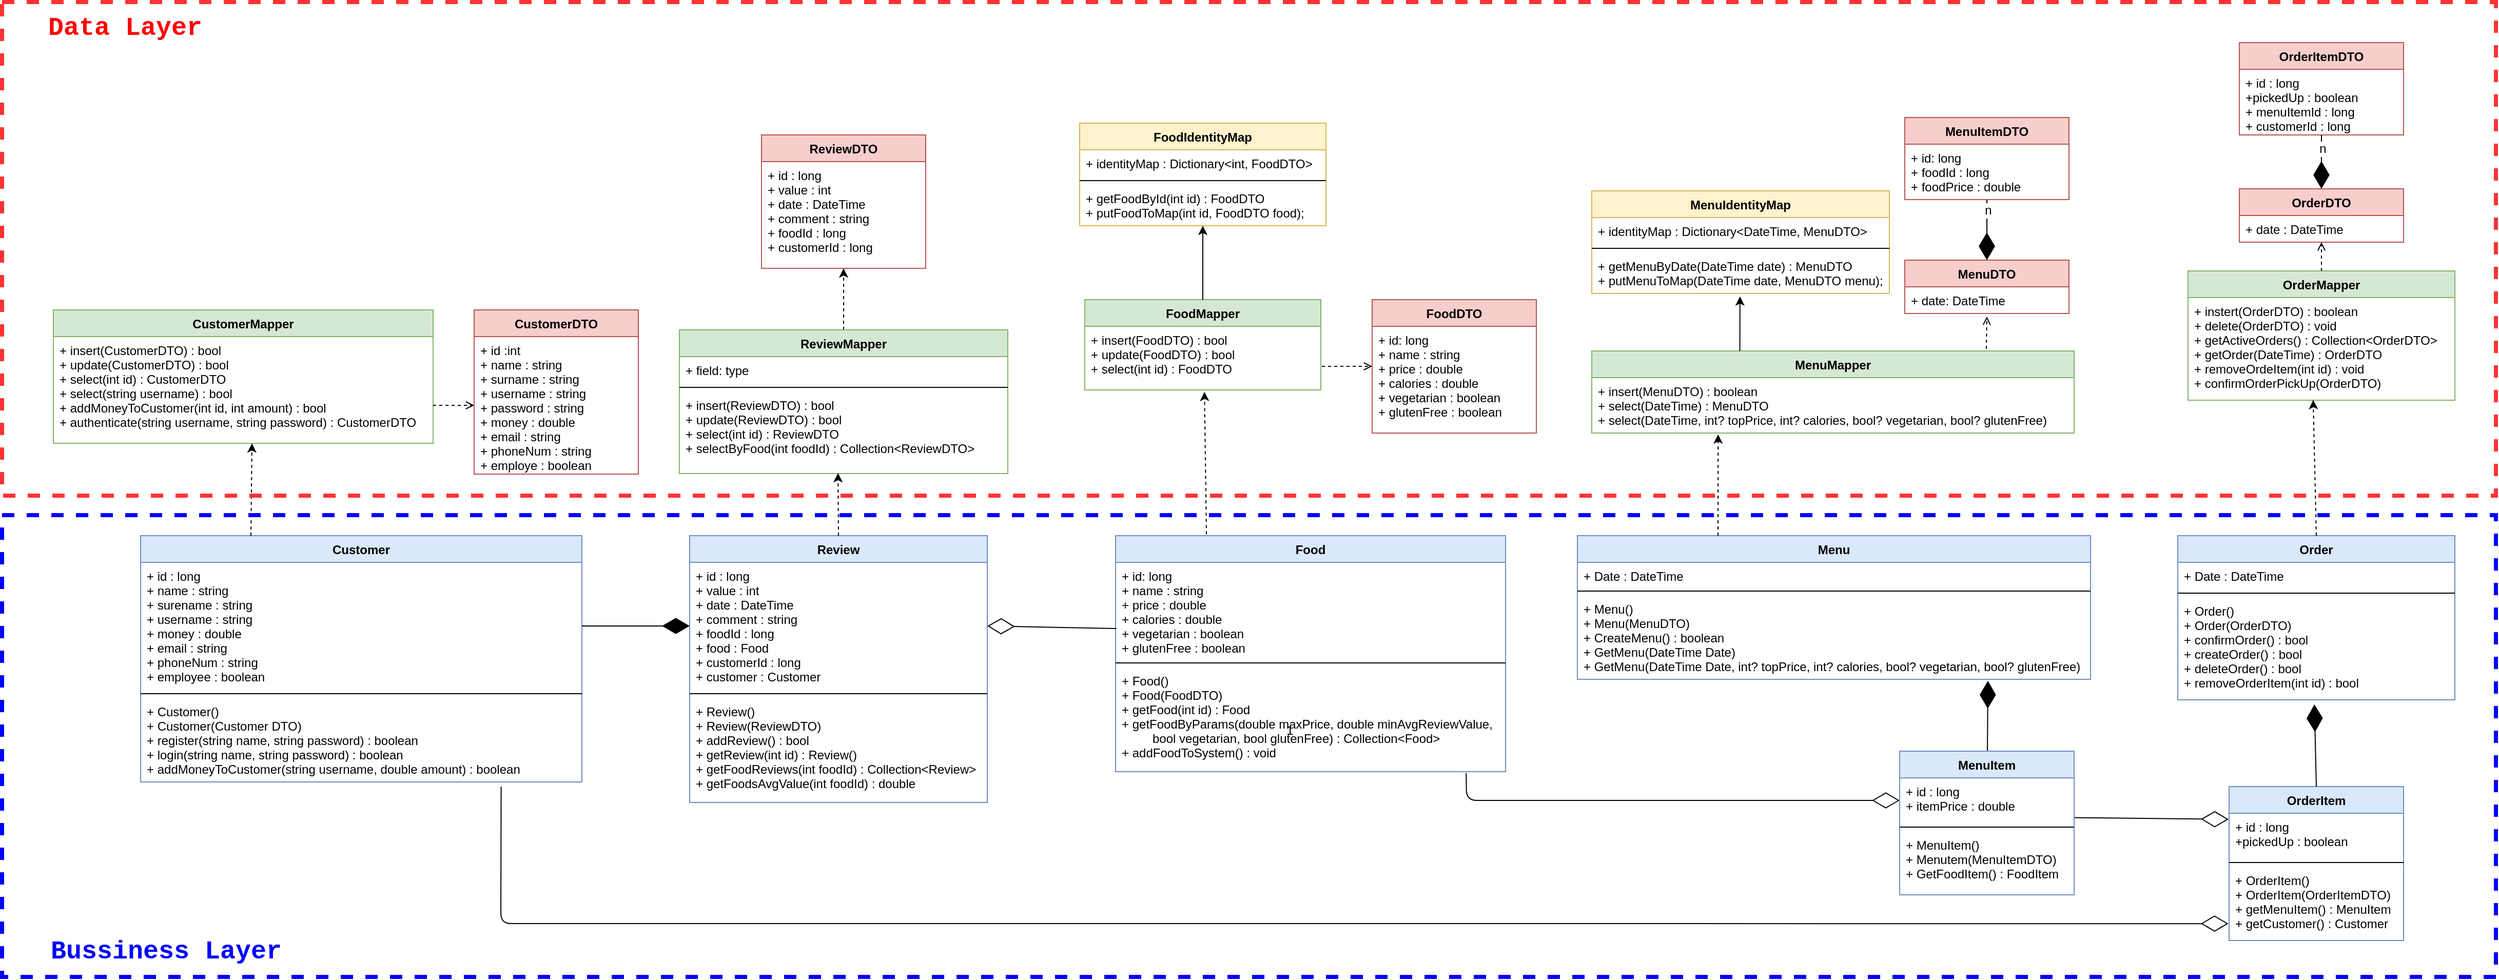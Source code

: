 <mxfile version="12.2.2" type="device" pages="1"><diagram id="FbxM0m0--no1CAmRArmm" name="Page-1"><mxGraphModel dx="3559" dy="2841" grid="1" gridSize="10" guides="1" tooltips="1" connect="1" arrows="1" fold="1" page="1" pageScale="1" pageWidth="827" pageHeight="1169" math="0" shadow="0"><root><mxCell id="0"/><mxCell id="1" parent="0"/><mxCell id="2THHpxwliwUaulB0rK-I-1" value="CustomerMapper" style="swimlane;fontStyle=1;align=center;verticalAlign=top;childLayout=stackLayout;horizontal=1;startSize=26;horizontalStack=0;resizeParent=1;resizeParentMax=0;resizeLast=0;collapsible=1;marginBottom=0;fillColor=#d5e8d4;strokeColor=#82b366;" parent="1" vertex="1"><mxGeometry x="-260" y="60" width="370" height="130" as="geometry"/></mxCell><mxCell id="2THHpxwliwUaulB0rK-I-2" value="+ insert(CustomerDTO) : bool&#10;+ update(CustomerDTO) : bool&#10;+ select(int id) : CustomerDTO&#10;+ select(string username) : bool&#10;+ addMoneyToCustomer(int id, int amount) : bool&#10;+ authenticate(string username, string password) : CustomerDTO  &#10;&#10;&#10;&#10;" style="text;strokeColor=none;fillColor=none;align=left;verticalAlign=top;spacingLeft=4;spacingRight=4;overflow=hidden;rotatable=0;points=[[0,0.5],[1,0.5]];portConstraint=eastwest;" parent="2THHpxwliwUaulB0rK-I-1" vertex="1"><mxGeometry y="26" width="370" height="104" as="geometry"/></mxCell><mxCell id="2THHpxwliwUaulB0rK-I-5" value="FoodMapper" style="swimlane;fontStyle=1;align=center;verticalAlign=top;childLayout=stackLayout;horizontal=1;startSize=26;horizontalStack=0;resizeParent=1;resizeParentMax=0;resizeLast=0;collapsible=1;marginBottom=0;fillColor=#d5e8d4;strokeColor=#82b366;" parent="1" vertex="1"><mxGeometry x="745" y="50" width="230" height="88" as="geometry"/></mxCell><mxCell id="2THHpxwliwUaulB0rK-I-8" value="+ insert(FoodDTO) : bool&#10;+ update(FoodDTO) : bool&#10;+ select(int id) : FoodDTO" style="text;strokeColor=none;fillColor=none;align=left;verticalAlign=top;spacingLeft=4;spacingRight=4;overflow=hidden;rotatable=0;points=[[0,0.5],[1,0.5]];portConstraint=eastwest;" parent="2THHpxwliwUaulB0rK-I-5" vertex="1"><mxGeometry y="26" width="230" height="62" as="geometry"/></mxCell><mxCell id="lwazHeD3wglqUNNGHCWu-10" style="edgeStyle=orthogonalEdgeStyle;rounded=0;orthogonalLoop=1;jettySize=auto;html=1;exitX=0.5;exitY=0;exitDx=0;exitDy=0;entryX=0.5;entryY=1;entryDx=0;entryDy=0;dashed=1;" edge="1" parent="1" source="2THHpxwliwUaulB0rK-I-9" target="2THHpxwliwUaulB0rK-I-21"><mxGeometry relative="1" as="geometry"/></mxCell><mxCell id="2THHpxwliwUaulB0rK-I-9" value="ReviewMapper" style="swimlane;fontStyle=1;align=center;verticalAlign=top;childLayout=stackLayout;horizontal=1;startSize=26;horizontalStack=0;resizeParent=1;resizeParentMax=0;resizeLast=0;collapsible=1;marginBottom=0;fillColor=#d5e8d4;strokeColor=#82b366;" parent="1" vertex="1"><mxGeometry x="350" y="79.5" width="320" height="140" as="geometry"/></mxCell><mxCell id="2THHpxwliwUaulB0rK-I-10" value="+ field: type" style="text;strokeColor=none;fillColor=none;align=left;verticalAlign=top;spacingLeft=4;spacingRight=4;overflow=hidden;rotatable=0;points=[[0,0.5],[1,0.5]];portConstraint=eastwest;" parent="2THHpxwliwUaulB0rK-I-9" vertex="1"><mxGeometry y="26" width="320" height="26" as="geometry"/></mxCell><mxCell id="2THHpxwliwUaulB0rK-I-11" value="" style="line;strokeWidth=1;fillColor=none;align=left;verticalAlign=middle;spacingTop=-1;spacingLeft=3;spacingRight=3;rotatable=0;labelPosition=right;points=[];portConstraint=eastwest;" parent="2THHpxwliwUaulB0rK-I-9" vertex="1"><mxGeometry y="52" width="320" height="8" as="geometry"/></mxCell><mxCell id="2THHpxwliwUaulB0rK-I-12" value="+ insert(ReviewDTO) : bool&#10;+ update(ReviewDTO) : bool&#10;+ select(int id) : ReviewDTO&#10;+ selectByFood(int foodId) : Collection&lt;ReviewDTO&gt;" style="text;strokeColor=none;fillColor=none;align=left;verticalAlign=top;spacingLeft=4;spacingRight=4;overflow=hidden;rotatable=0;points=[[0,0.5],[1,0.5]];portConstraint=eastwest;" parent="2THHpxwliwUaulB0rK-I-9" vertex="1"><mxGeometry y="60" width="320" height="80" as="geometry"/></mxCell><mxCell id="2THHpxwliwUaulB0rK-I-13" value="CustomerDTO" style="swimlane;fontStyle=1;align=center;verticalAlign=top;childLayout=stackLayout;horizontal=1;startSize=26;horizontalStack=0;resizeParent=1;resizeParentMax=0;resizeLast=0;collapsible=1;marginBottom=0;fillColor=#f8cecc;strokeColor=#b85450;" parent="1" vertex="1"><mxGeometry x="150" y="60" width="160" height="160" as="geometry"/></mxCell><mxCell id="2THHpxwliwUaulB0rK-I-14" value="+ id :int&#10;+ name : string&#10;+ surname : string&#10;+ username : string&#10;+ password : string&#10;+ money : double&#10;+ email : string&#10;+ phoneNum : string&#10;+ employe : boolean" style="text;strokeColor=none;fillColor=none;align=left;verticalAlign=top;spacingLeft=4;spacingRight=4;overflow=hidden;rotatable=0;points=[[0,0.5],[1,0.5]];portConstraint=eastwest;" parent="2THHpxwliwUaulB0rK-I-13" vertex="1"><mxGeometry y="26" width="160" height="134" as="geometry"/></mxCell><mxCell id="2THHpxwliwUaulB0rK-I-17" value="FoodDTO" style="swimlane;fontStyle=1;align=center;verticalAlign=top;childLayout=stackLayout;horizontal=1;startSize=26;horizontalStack=0;resizeParent=1;resizeParentMax=0;resizeLast=0;collapsible=1;marginBottom=0;fillColor=#f8cecc;strokeColor=#b85450;" parent="1" vertex="1"><mxGeometry x="1025" y="50" width="160" height="130" as="geometry"/></mxCell><mxCell id="2THHpxwliwUaulB0rK-I-18" value="+ id: long&#10;+ name : string&#10;+ price : double&#10;+ calories : double&#10;+ vegetarian : boolean&#10;+ glutenFree : boolean&#10;" style="text;strokeColor=none;fillColor=none;align=left;verticalAlign=top;spacingLeft=4;spacingRight=4;overflow=hidden;rotatable=0;points=[[0,0.5],[1,0.5]];portConstraint=eastwest;" parent="2THHpxwliwUaulB0rK-I-17" vertex="1"><mxGeometry y="26" width="160" height="104" as="geometry"/></mxCell><mxCell id="2THHpxwliwUaulB0rK-I-21" value="ReviewDTO" style="swimlane;fontStyle=1;align=center;verticalAlign=top;childLayout=stackLayout;horizontal=1;startSize=26;horizontalStack=0;resizeParent=1;resizeParentMax=0;resizeLast=0;collapsible=1;marginBottom=0;fillColor=#f8cecc;strokeColor=#b85450;" parent="1" vertex="1"><mxGeometry x="430" y="-110.5" width="160" height="130" as="geometry"/></mxCell><mxCell id="2THHpxwliwUaulB0rK-I-22" value="+ id : long&#10;+ value : int&#10;+ date : DateTime&#10;+ comment : string&#10;+ foodId : long&#10;+ customerId : long&#10;" style="text;strokeColor=none;fillColor=none;align=left;verticalAlign=top;spacingLeft=4;spacingRight=4;overflow=hidden;rotatable=0;points=[[0,0.5],[1,0.5]];portConstraint=eastwest;" parent="2THHpxwliwUaulB0rK-I-21" vertex="1"><mxGeometry y="26" width="160" height="104" as="geometry"/></mxCell><mxCell id="2THHpxwliwUaulB0rK-I-25" value="MenuMapper&#10;" style="swimlane;fontStyle=1;align=center;verticalAlign=top;childLayout=stackLayout;horizontal=1;startSize=26;horizontalStack=0;resizeParent=1;resizeParentMax=0;resizeLast=0;collapsible=1;marginBottom=0;fillColor=#d5e8d4;strokeColor=#82b366;" parent="1" vertex="1"><mxGeometry x="1239" y="100" width="470" height="80" as="geometry"/></mxCell><mxCell id="2THHpxwliwUaulB0rK-I-26" value="+ insert(MenuDTO) : boolean&#10;+ select(DateTime) : MenuDTO&#10;+ select(DateTime, int? topPrice, int? calories, bool? vegetarian, bool? glutenFree)&#10;&#10;" style="text;strokeColor=none;fillColor=none;align=left;verticalAlign=top;spacingLeft=4;spacingRight=4;overflow=hidden;rotatable=0;points=[[0,0.5],[1,0.5]];portConstraint=eastwest;" parent="2THHpxwliwUaulB0rK-I-25" vertex="1"><mxGeometry y="26" width="470" height="54" as="geometry"/></mxCell><mxCell id="2THHpxwliwUaulB0rK-I-29" value="OrderMapper&#10;" style="swimlane;fontStyle=1;align=center;verticalAlign=top;childLayout=stackLayout;horizontal=1;startSize=26;horizontalStack=0;resizeParent=1;resizeParentMax=0;resizeLast=0;collapsible=1;marginBottom=0;fillColor=#d5e8d4;strokeColor=#82b366;" parent="1" vertex="1"><mxGeometry x="1820" y="22" width="260" height="126" as="geometry"/></mxCell><mxCell id="2THHpxwliwUaulB0rK-I-32" value="+ instert(OrderDTO) : boolean&#10;+ delete(OrderDTO) : void&#10;+ getActiveOrders() : Collection&lt;OrderDTO&gt;&#10;+ getOrder(DateTime) : OrderDTO&#10;+ removeOrdeItem(int id) : void&#10;+ confirmOrderPickUp(OrderDTO)" style="text;strokeColor=none;fillColor=none;align=left;verticalAlign=top;spacingLeft=4;spacingRight=4;overflow=hidden;rotatable=0;points=[[0,0.5],[1,0.5]];portConstraint=eastwest;" parent="2THHpxwliwUaulB0rK-I-29" vertex="1"><mxGeometry y="26" width="260" height="100" as="geometry"/></mxCell><mxCell id="2THHpxwliwUaulB0rK-I-33" value="MenuDTO" style="swimlane;fontStyle=1;align=center;verticalAlign=top;childLayout=stackLayout;horizontal=1;startSize=26;horizontalStack=0;resizeParent=1;resizeParentMax=0;resizeLast=0;collapsible=1;marginBottom=0;fillColor=#f8cecc;strokeColor=#b85450;" parent="1" vertex="1"><mxGeometry x="1544" y="11.5" width="160" height="52" as="geometry"/></mxCell><mxCell id="2THHpxwliwUaulB0rK-I-34" value="+ date: DateTime" style="text;strokeColor=none;fillColor=none;align=left;verticalAlign=top;spacingLeft=4;spacingRight=4;overflow=hidden;rotatable=0;points=[[0,0.5],[1,0.5]];portConstraint=eastwest;" parent="2THHpxwliwUaulB0rK-I-33" vertex="1"><mxGeometry y="26" width="160" height="26" as="geometry"/></mxCell><mxCell id="2THHpxwliwUaulB0rK-I-37" value="MenuItemDTO" style="swimlane;fontStyle=1;align=center;verticalAlign=top;childLayout=stackLayout;horizontal=1;startSize=26;horizontalStack=0;resizeParent=1;resizeParentMax=0;resizeLast=0;collapsible=1;marginBottom=0;fillColor=#f8cecc;strokeColor=#b85450;" parent="1" vertex="1"><mxGeometry x="1544" y="-127.5" width="160" height="80" as="geometry"/></mxCell><mxCell id="2THHpxwliwUaulB0rK-I-38" value="+ id: long&#10;+ foodId : long&#10;+ foodPrice : double&#10;&#10;" style="text;strokeColor=none;fillColor=none;align=left;verticalAlign=top;spacingLeft=4;spacingRight=4;overflow=hidden;rotatable=0;points=[[0,0.5],[1,0.5]];portConstraint=eastwest;" parent="2THHpxwliwUaulB0rK-I-37" vertex="1"><mxGeometry y="26" width="160" height="54" as="geometry"/></mxCell><mxCell id="2THHpxwliwUaulB0rK-I-42" value="" style="endArrow=diamondThin;endFill=1;endSize=24;html=1;entryX=0.5;entryY=0;entryDx=0;entryDy=0;" parent="1" source="2THHpxwliwUaulB0rK-I-38" target="2THHpxwliwUaulB0rK-I-33" edge="1"><mxGeometry width="160" relative="1" as="geometry"><mxPoint x="1564" y="-77.5" as="sourcePoint"/><mxPoint x="1194" y="152.5" as="targetPoint"/></mxGeometry></mxCell><mxCell id="2THHpxwliwUaulB0rK-I-52" value="n" style="text;html=1;resizable=0;points=[];align=center;verticalAlign=middle;labelBackgroundColor=#ffffff;" parent="2THHpxwliwUaulB0rK-I-42" vertex="1" connectable="0"><mxGeometry x="-0.641" y="1" relative="1" as="geometry"><mxPoint as="offset"/></mxGeometry></mxCell><mxCell id="2THHpxwliwUaulB0rK-I-43" value="OrderDTO" style="swimlane;fontStyle=1;align=center;verticalAlign=top;childLayout=stackLayout;horizontal=1;startSize=26;horizontalStack=0;resizeParent=1;resizeParentMax=0;resizeLast=0;collapsible=1;marginBottom=0;fillColor=#f8cecc;strokeColor=#b85450;" parent="1" vertex="1"><mxGeometry x="1870" y="-58" width="160" height="52" as="geometry"/></mxCell><mxCell id="2THHpxwliwUaulB0rK-I-46" value="+ date : DateTime" style="text;strokeColor=none;fillColor=none;align=left;verticalAlign=top;spacingLeft=4;spacingRight=4;overflow=hidden;rotatable=0;points=[[0,0.5],[1,0.5]];portConstraint=eastwest;" parent="2THHpxwliwUaulB0rK-I-43" vertex="1"><mxGeometry y="26" width="160" height="26" as="geometry"/></mxCell><mxCell id="2THHpxwliwUaulB0rK-I-47" value="OrderItemDTO" style="swimlane;fontStyle=1;align=center;verticalAlign=top;childLayout=stackLayout;horizontal=1;startSize=26;horizontalStack=0;resizeParent=1;resizeParentMax=0;resizeLast=0;collapsible=1;marginBottom=0;fillColor=#f8cecc;strokeColor=#b85450;" parent="1" vertex="1"><mxGeometry x="1870" y="-200.5" width="160" height="90" as="geometry"/></mxCell><mxCell id="2THHpxwliwUaulB0rK-I-48" value="+ id : long&#10;+pickedUp : boolean&#10;+ menuItemId : long&#10;+ customerId : long&#10;&#10;" style="text;strokeColor=none;fillColor=none;align=left;verticalAlign=top;spacingLeft=4;spacingRight=4;overflow=hidden;rotatable=0;points=[[0,0.5],[1,0.5]];portConstraint=eastwest;" parent="2THHpxwliwUaulB0rK-I-47" vertex="1"><mxGeometry y="26" width="160" height="64" as="geometry"/></mxCell><mxCell id="2THHpxwliwUaulB0rK-I-51" value="" style="endArrow=diamondThin;endFill=1;endSize=24;html=1;entryX=0.5;entryY=0;entryDx=0;entryDy=0;" parent="1" source="2THHpxwliwUaulB0rK-I-48" target="2THHpxwliwUaulB0rK-I-43" edge="1"><mxGeometry width="160" relative="1" as="geometry"><mxPoint x="1950.96" y="-135.01" as="sourcePoint"/><mxPoint x="1520" y="-48" as="targetPoint"/></mxGeometry></mxCell><mxCell id="2THHpxwliwUaulB0rK-I-53" value="n" style="text;html=1;resizable=0;points=[];align=center;verticalAlign=middle;labelBackgroundColor=#ffffff;" parent="2THHpxwliwUaulB0rK-I-51" vertex="1" connectable="0"><mxGeometry x="-0.507" y="1" relative="1" as="geometry"><mxPoint as="offset"/></mxGeometry></mxCell><mxCell id="2THHpxwliwUaulB0rK-I-55" value="Customer" style="swimlane;fontStyle=1;align=center;verticalAlign=top;childLayout=stackLayout;horizontal=1;startSize=26;horizontalStack=0;resizeParent=1;resizeParentMax=0;resizeLast=0;collapsible=1;marginBottom=0;fillColor=#dae8fc;strokeColor=#6c8ebf;" parent="1" vertex="1"><mxGeometry x="-175" y="280" width="430" height="240" as="geometry"/></mxCell><mxCell id="2THHpxwliwUaulB0rK-I-56" value="+ id : long&#10;+ name : string&#10;+ surename : string&#10;+ username : string&#10;+ money : double&#10;+ email : string&#10;+ phoneNum : string&#10;+ employee : boolean&#10;&#10;&#10;" style="text;strokeColor=none;fillColor=none;align=left;verticalAlign=top;spacingLeft=4;spacingRight=4;overflow=hidden;rotatable=0;points=[[0,0.5],[1,0.5]];portConstraint=eastwest;" parent="2THHpxwliwUaulB0rK-I-55" vertex="1"><mxGeometry y="26" width="430" height="124" as="geometry"/></mxCell><mxCell id="2THHpxwliwUaulB0rK-I-57" value="" style="line;strokeWidth=1;fillColor=none;align=left;verticalAlign=middle;spacingTop=-1;spacingLeft=3;spacingRight=3;rotatable=0;labelPosition=right;points=[];portConstraint=eastwest;" parent="2THHpxwliwUaulB0rK-I-55" vertex="1"><mxGeometry y="150" width="430" height="8" as="geometry"/></mxCell><mxCell id="2THHpxwliwUaulB0rK-I-58" value="+ Customer()&#10;+ Customer(Customer DTO)&#10;+ register(string name, string password) : boolean&#10;+ login(string name, string password) : boolean&#10;+ addMoneyToCustomer(string username, double amount) : boolean&#10;&#10;&#10;" style="text;strokeColor=none;fillColor=none;align=left;verticalAlign=top;spacingLeft=4;spacingRight=4;overflow=hidden;rotatable=0;points=[[0,0.5],[1,0.5]];portConstraint=eastwest;" parent="2THHpxwliwUaulB0rK-I-55" vertex="1"><mxGeometry y="158" width="430" height="82" as="geometry"/></mxCell><mxCell id="2THHpxwliwUaulB0rK-I-68" value="Food" style="swimlane;fontStyle=1;align=center;verticalAlign=top;childLayout=stackLayout;horizontal=1;startSize=26;horizontalStack=0;resizeParent=1;resizeParentMax=0;resizeLast=0;collapsible=1;marginBottom=0;fillColor=#dae8fc;strokeColor=#6c8ebf;" parent="1" vertex="1"><mxGeometry x="775" y="280" width="380" height="230" as="geometry"/></mxCell><mxCell id="2THHpxwliwUaulB0rK-I-69" value="+ id: long&#10;+ name : string&#10;+ price : double&#10;+ calories : double&#10;+ vegetarian : boolean&#10;+ glutenFree : boolean&#10;" style="text;strokeColor=none;fillColor=none;align=left;verticalAlign=top;spacingLeft=4;spacingRight=4;overflow=hidden;rotatable=0;points=[[0,0.5],[1,0.5]];portConstraint=eastwest;" parent="2THHpxwliwUaulB0rK-I-68" vertex="1"><mxGeometry y="26" width="380" height="94" as="geometry"/></mxCell><mxCell id="2THHpxwliwUaulB0rK-I-70" value="" style="line;strokeWidth=1;fillColor=none;align=left;verticalAlign=middle;spacingTop=-1;spacingLeft=3;spacingRight=3;rotatable=0;labelPosition=right;points=[];portConstraint=eastwest;" parent="2THHpxwliwUaulB0rK-I-68" vertex="1"><mxGeometry y="120" width="380" height="8" as="geometry"/></mxCell><mxCell id="2THHpxwliwUaulB0rK-I-71" value="+ Food()&#10;+ Food(FoodDTO)&#10;+ getFood(int id) : Food&#10;+ getFoodByParams(double maxPrice, double minAvgReviewValue,&#10;         bool vegetarian, bool glutenFree) : Collection&lt;Food&gt;&#10;+ addFoodToSystem() : void" style="text;strokeColor=none;fillColor=none;align=left;verticalAlign=top;spacingLeft=4;spacingRight=4;overflow=hidden;rotatable=0;points=[[0,0.5],[1,0.5]];portConstraint=eastwest;" parent="2THHpxwliwUaulB0rK-I-68" vertex="1"><mxGeometry y="128" width="380" height="102" as="geometry"/></mxCell><mxCell id="2THHpxwliwUaulB0rK-I-72" value="" style="endArrow=open;html=1;dashed=1;entryX=0.5;entryY=1.115;entryDx=0;entryDy=0;exitX=0.818;exitY=-0.025;exitDx=0;exitDy=0;endFill=0;entryPerimeter=0;exitPerimeter=0;" parent="1" source="2THHpxwliwUaulB0rK-I-25" target="2THHpxwliwUaulB0rK-I-34" edge="1"><mxGeometry width="50" height="50" relative="1" as="geometry"><mxPoint x="1074" y="200" as="sourcePoint"/><mxPoint x="1124" y="150" as="targetPoint"/></mxGeometry></mxCell><mxCell id="2THHpxwliwUaulB0rK-I-74" value="" style="endArrow=open;html=1;dashed=1;endFill=0;" parent="1" edge="1"><mxGeometry width="50" height="50" relative="1" as="geometry"><mxPoint x="976" y="115" as="sourcePoint"/><mxPoint x="1025" y="115" as="targetPoint"/></mxGeometry></mxCell><mxCell id="2THHpxwliwUaulB0rK-I-75" value="" style="endArrow=open;html=1;dashed=1;entryX=0;entryY=0.5;entryDx=0;entryDy=0;exitX=1;exitY=0.644;exitDx=0;exitDy=0;exitPerimeter=0;endFill=0;" parent="1" source="2THHpxwliwUaulB0rK-I-2" target="2THHpxwliwUaulB0rK-I-14" edge="1"><mxGeometry width="50" height="50" relative="1" as="geometry"><mxPoint x="-110" y="340" as="sourcePoint"/><mxPoint x="-60" y="290" as="targetPoint"/></mxGeometry></mxCell><mxCell id="2THHpxwliwUaulB0rK-I-76" value="" style="endArrow=open;html=1;dashed=1;exitX=0.5;exitY=0;exitDx=0;exitDy=0;endFill=0;" parent="1" source="2THHpxwliwUaulB0rK-I-29" target="2THHpxwliwUaulB0rK-I-46" edge="1"><mxGeometry width="50" height="50" relative="1" as="geometry"><mxPoint x="1613.5" y="286" as="sourcePoint"/><mxPoint x="1663.5" y="236" as="targetPoint"/></mxGeometry></mxCell><mxCell id="2THHpxwliwUaulB0rK-I-83" value="Menu" style="swimlane;fontStyle=1;align=center;verticalAlign=top;childLayout=stackLayout;horizontal=1;startSize=26;horizontalStack=0;resizeParent=1;resizeParentMax=0;resizeLast=0;collapsible=1;marginBottom=0;fillColor=#dae8fc;strokeColor=#6c8ebf;" parent="1" vertex="1"><mxGeometry x="1225" y="280" width="500" height="140" as="geometry"/></mxCell><mxCell id="2THHpxwliwUaulB0rK-I-84" value="+ Date : DateTime" style="text;strokeColor=none;fillColor=none;align=left;verticalAlign=top;spacingLeft=4;spacingRight=4;overflow=hidden;rotatable=0;points=[[0,0.5],[1,0.5]];portConstraint=eastwest;" parent="2THHpxwliwUaulB0rK-I-83" vertex="1"><mxGeometry y="26" width="500" height="24" as="geometry"/></mxCell><mxCell id="2THHpxwliwUaulB0rK-I-85" value="" style="line;strokeWidth=1;fillColor=none;align=left;verticalAlign=middle;spacingTop=-1;spacingLeft=3;spacingRight=3;rotatable=0;labelPosition=right;points=[];portConstraint=eastwest;" parent="2THHpxwliwUaulB0rK-I-83" vertex="1"><mxGeometry y="50" width="500" height="8" as="geometry"/></mxCell><mxCell id="2THHpxwliwUaulB0rK-I-86" value="+ Menu()&#10;+ Menu(MenuDTO)&#10;+ CreateMenu() : boolean&#10;+ GetMenu(DateTime Date)&#10;+ GetMenu(DateTime Date, int? topPrice, int? calories, bool? vegetarian, bool? glutenFree)&#10;" style="text;strokeColor=none;fillColor=none;align=left;verticalAlign=top;spacingLeft=4;spacingRight=4;overflow=hidden;rotatable=0;points=[[0,0.5],[1,0.5]];portConstraint=eastwest;" parent="2THHpxwliwUaulB0rK-I-83" vertex="1"><mxGeometry y="58" width="500" height="82" as="geometry"/></mxCell><mxCell id="2THHpxwliwUaulB0rK-I-93" value="Order" style="swimlane;fontStyle=1;align=center;verticalAlign=top;childLayout=stackLayout;horizontal=1;startSize=26;horizontalStack=0;resizeParent=1;resizeParentMax=0;resizeLast=0;collapsible=1;marginBottom=0;fillColor=#dae8fc;strokeColor=#6c8ebf;" parent="1" vertex="1"><mxGeometry x="1810" y="280" width="270" height="160" as="geometry"/></mxCell><mxCell id="2THHpxwliwUaulB0rK-I-94" value="+ Date : DateTime" style="text;strokeColor=none;fillColor=none;align=left;verticalAlign=top;spacingLeft=4;spacingRight=4;overflow=hidden;rotatable=0;points=[[0,0.5],[1,0.5]];portConstraint=eastwest;" parent="2THHpxwliwUaulB0rK-I-93" vertex="1"><mxGeometry y="26" width="270" height="26" as="geometry"/></mxCell><mxCell id="2THHpxwliwUaulB0rK-I-95" value="" style="line;strokeWidth=1;fillColor=none;align=left;verticalAlign=middle;spacingTop=-1;spacingLeft=3;spacingRight=3;rotatable=0;labelPosition=right;points=[];portConstraint=eastwest;" parent="2THHpxwliwUaulB0rK-I-93" vertex="1"><mxGeometry y="52" width="270" height="8" as="geometry"/></mxCell><mxCell id="2THHpxwliwUaulB0rK-I-96" value="+ Order()&#10;+ Order(OrderDTO)&#10;+ confirmOrder() : bool&#10;+ createOrder() : bool&#10;+ deleteOrder() : bool&#10;+ removeOrderItem(int id) : bool" style="text;strokeColor=none;fillColor=none;align=left;verticalAlign=top;spacingLeft=4;spacingRight=4;overflow=hidden;rotatable=0;points=[[0,0.5],[1,0.5]];portConstraint=eastwest;" parent="2THHpxwliwUaulB0rK-I-93" vertex="1"><mxGeometry y="60" width="270" height="100" as="geometry"/></mxCell><mxCell id="2THHpxwliwUaulB0rK-I-97" value="OrderItem" style="swimlane;fontStyle=1;align=center;verticalAlign=top;childLayout=stackLayout;horizontal=1;startSize=26;horizontalStack=0;resizeParent=1;resizeParentMax=0;resizeLast=0;collapsible=1;marginBottom=0;fillColor=#dae8fc;strokeColor=#6c8ebf;" parent="1" vertex="1"><mxGeometry x="1860" y="524.5" width="170" height="150" as="geometry"/></mxCell><mxCell id="2THHpxwliwUaulB0rK-I-98" value="+ id : long&#10;+pickedUp : boolean&#10;&#10;" style="text;strokeColor=none;fillColor=none;align=left;verticalAlign=top;spacingLeft=4;spacingRight=4;overflow=hidden;rotatable=0;points=[[0,0.5],[1,0.5]];portConstraint=eastwest;" parent="2THHpxwliwUaulB0rK-I-97" vertex="1"><mxGeometry y="26" width="170" height="44" as="geometry"/></mxCell><mxCell id="2THHpxwliwUaulB0rK-I-99" value="" style="line;strokeWidth=1;fillColor=none;align=left;verticalAlign=middle;spacingTop=-1;spacingLeft=3;spacingRight=3;rotatable=0;labelPosition=right;points=[];portConstraint=eastwest;" parent="2THHpxwliwUaulB0rK-I-97" vertex="1"><mxGeometry y="70" width="170" height="8" as="geometry"/></mxCell><mxCell id="2THHpxwliwUaulB0rK-I-100" value="+ OrderItem()&#10;+ OrderItem(OrderItemDTO)&#10;+ getMenuItem() : MenuItem&#10;+ getCustomer() : Customer" style="text;strokeColor=none;fillColor=none;align=left;verticalAlign=top;spacingLeft=4;spacingRight=4;overflow=hidden;rotatable=0;points=[[0,0.5],[1,0.5]];portConstraint=eastwest;" parent="2THHpxwliwUaulB0rK-I-97" vertex="1"><mxGeometry y="78" width="170" height="72" as="geometry"/></mxCell><mxCell id="2THHpxwliwUaulB0rK-I-101" value="" style="endArrow=diamondThin;endFill=1;endSize=24;html=1;exitX=0.5;exitY=0;exitDx=0;exitDy=0;entryX=0.493;entryY=1.044;entryDx=0;entryDy=0;entryPerimeter=0;" parent="1" source="2THHpxwliwUaulB0rK-I-97" target="2THHpxwliwUaulB0rK-I-96" edge="1"><mxGeometry width="160" relative="1" as="geometry"><mxPoint x="1645" y="630" as="sourcePoint"/><mxPoint x="1985" y="460" as="targetPoint"/></mxGeometry></mxCell><mxCell id="2THHpxwliwUaulB0rK-I-103" value="" style="endArrow=diamondThin;endFill=0;endSize=24;html=1;exitX=1.001;exitY=0.882;exitDx=0;exitDy=0;exitPerimeter=0;entryX=-0.003;entryY=0.135;entryDx=0;entryDy=0;entryPerimeter=0;" parent="1" source="lwazHeD3wglqUNNGHCWu-16" target="2THHpxwliwUaulB0rK-I-98" edge="1"><mxGeometry width="160" relative="1" as="geometry"><mxPoint x="1615" y="660" as="sourcePoint"/><mxPoint x="1854" y="555" as="targetPoint"/></mxGeometry></mxCell><mxCell id="2THHpxwliwUaulB0rK-I-104" value="" style="endArrow=diamondThin;endFill=0;endSize=24;html=1;entryX=-0.004;entryY=0.772;entryDx=0;entryDy=0;entryPerimeter=0;exitX=0.817;exitY=1.057;exitDx=0;exitDy=0;exitPerimeter=0;" parent="1" source="2THHpxwliwUaulB0rK-I-58" target="2THHpxwliwUaulB0rK-I-100" edge="1"><mxGeometry width="160" relative="1" as="geometry"><mxPoint x="1705" y="630" as="sourcePoint"/><mxPoint x="1865" y="630" as="targetPoint"/><Array as="points"><mxPoint x="176" y="658"/></Array></mxGeometry></mxCell><mxCell id="2THHpxwliwUaulB0rK-I-107" value="" style="endArrow=diamondThin;endFill=1;endSize=24;html=1;entryX=0.8;entryY=1.019;entryDx=0;entryDy=0;entryPerimeter=0;" parent="1" source="lwazHeD3wglqUNNGHCWu-15" target="2THHpxwliwUaulB0rK-I-86" edge="1"><mxGeometry width="160" relative="1" as="geometry"><mxPoint x="1145" y="530" as="sourcePoint"/><mxPoint x="1635" y="451" as="targetPoint"/></mxGeometry></mxCell><mxCell id="tr5l1GnwSqAsOTpT7sYl-1" value="Review" style="swimlane;fontStyle=1;align=center;verticalAlign=top;childLayout=stackLayout;horizontal=1;startSize=26;horizontalStack=0;resizeParent=1;resizeParentMax=0;resizeLast=0;collapsible=1;marginBottom=0;fillColor=#dae8fc;strokeColor=#6c8ebf;" parent="1" vertex="1"><mxGeometry x="360" y="280" width="290" height="260" as="geometry"/></mxCell><mxCell id="tr5l1GnwSqAsOTpT7sYl-2" value="+ id : long&#10;+ value : int&#10;+ date : DateTime&#10;+ comment : string&#10;+ foodId : long&#10;+ food : Food&#10;+ customerId : long&#10;+ customer : Customer&#10;" style="text;strokeColor=none;fillColor=none;align=left;verticalAlign=top;spacingLeft=4;spacingRight=4;overflow=hidden;rotatable=0;points=[[0,0.5],[1,0.5]];portConstraint=eastwest;" parent="tr5l1GnwSqAsOTpT7sYl-1" vertex="1"><mxGeometry y="26" width="290" height="124" as="geometry"/></mxCell><mxCell id="tr5l1GnwSqAsOTpT7sYl-3" value="" style="line;strokeWidth=1;fillColor=none;align=left;verticalAlign=middle;spacingTop=-1;spacingLeft=3;spacingRight=3;rotatable=0;labelPosition=right;points=[];portConstraint=eastwest;" parent="tr5l1GnwSqAsOTpT7sYl-1" vertex="1"><mxGeometry y="150" width="290" height="8" as="geometry"/></mxCell><mxCell id="tr5l1GnwSqAsOTpT7sYl-4" value="+ Review()&#10;+ Review(ReviewDTO)&#10;+ addReview() : bool&#10;+ getReview(int id) : Review()&#10;+ getFoodReviews(int foodId) : Collection&lt;Review&gt;&#10;+ getFoodsAvgValue(int foodId) : double" style="text;strokeColor=none;fillColor=none;align=left;verticalAlign=top;spacingLeft=4;spacingRight=4;overflow=hidden;rotatable=0;points=[[0,0.5],[1,0.5]];portConstraint=eastwest;fontStyle=0" parent="tr5l1GnwSqAsOTpT7sYl-1" vertex="1"><mxGeometry y="158" width="290" height="102" as="geometry"/></mxCell><mxCell id="tr5l1GnwSqAsOTpT7sYl-5" value="" style="endArrow=diamondThin;endFill=0;endSize=24;html=1;entryX=1;entryY=0.5;entryDx=0;entryDy=0;exitX=0.002;exitY=0.686;exitDx=0;exitDy=0;exitPerimeter=0;" parent="1" source="2THHpxwliwUaulB0rK-I-69" target="tr5l1GnwSqAsOTpT7sYl-2" edge="1"><mxGeometry width="160" relative="1" as="geometry"><mxPoint x="455" y="240" as="sourcePoint"/><mxPoint x="615" y="240" as="targetPoint"/></mxGeometry></mxCell><mxCell id="tr5l1GnwSqAsOTpT7sYl-6" value="" style="endArrow=diamondThin;endFill=1;endSize=24;html=1;entryX=0;entryY=0.5;entryDx=0;entryDy=0;exitX=1;exitY=0.5;exitDx=0;exitDy=0;" parent="1" source="2THHpxwliwUaulB0rK-I-56" target="tr5l1GnwSqAsOTpT7sYl-2" edge="1"><mxGeometry width="160" relative="1" as="geometry"><mxPoint x="335" y="260" as="sourcePoint"/><mxPoint x="345" y="490" as="targetPoint"/></mxGeometry></mxCell><mxCell id="lwazHeD3wglqUNNGHCWu-2" value="FoodIdentityMap" style="swimlane;fontStyle=1;align=center;verticalAlign=top;childLayout=stackLayout;horizontal=1;startSize=26;horizontalStack=0;resizeParent=1;resizeParentMax=0;resizeLast=0;collapsible=1;marginBottom=0;fillColor=#fff2cc;strokeColor=#d6b656;" vertex="1" parent="1"><mxGeometry x="740" y="-122" width="240" height="100" as="geometry"/></mxCell><mxCell id="lwazHeD3wglqUNNGHCWu-3" value="+ identityMap : Dictionary&lt;int, FoodDTO&gt;&#10;" style="text;strokeColor=none;fillColor=none;align=left;verticalAlign=top;spacingLeft=4;spacingRight=4;overflow=hidden;rotatable=0;points=[[0,0.5],[1,0.5]];portConstraint=eastwest;" vertex="1" parent="lwazHeD3wglqUNNGHCWu-2"><mxGeometry y="26" width="240" height="26" as="geometry"/></mxCell><mxCell id="lwazHeD3wglqUNNGHCWu-4" value="" style="line;strokeWidth=1;fillColor=none;align=left;verticalAlign=middle;spacingTop=-1;spacingLeft=3;spacingRight=3;rotatable=0;labelPosition=right;points=[];portConstraint=eastwest;" vertex="1" parent="lwazHeD3wglqUNNGHCWu-2"><mxGeometry y="52" width="240" height="8" as="geometry"/></mxCell><mxCell id="lwazHeD3wglqUNNGHCWu-5" value="+ getFoodById(int id) : FoodDTO&#10;+ putFoodToMap(int id, FoodDTO food);" style="text;strokeColor=none;fillColor=none;align=left;verticalAlign=top;spacingLeft=4;spacingRight=4;overflow=hidden;rotatable=0;points=[[0,0.5],[1,0.5]];portConstraint=eastwest;" vertex="1" parent="lwazHeD3wglqUNNGHCWu-2"><mxGeometry y="60" width="240" height="40" as="geometry"/></mxCell><mxCell id="lwazHeD3wglqUNNGHCWu-6" value="" style="endArrow=classic;html=1;exitX=0.5;exitY=0;exitDx=0;exitDy=0;" edge="1" parent="1" source="2THHpxwliwUaulB0rK-I-5" target="lwazHeD3wglqUNNGHCWu-5"><mxGeometry width="50" height="50" relative="1" as="geometry"><mxPoint x="805" y="298" as="sourcePoint"/><mxPoint x="855" y="248" as="targetPoint"/></mxGeometry></mxCell><mxCell id="2THHpxwliwUaulB0rK-I-105" value="" style="endArrow=diamondThin;endFill=0;endSize=24;html=1;entryX=0;entryY=0.5;entryDx=0;entryDy=0;exitX=0.899;exitY=1.013;exitDx=0;exitDy=0;exitPerimeter=0;" parent="1" source="2THHpxwliwUaulB0rK-I-71" target="lwazHeD3wglqUNNGHCWu-16" edge="1"><mxGeometry width="160" relative="1" as="geometry"><mxPoint x="925" y="502" as="sourcePoint"/><mxPoint x="1215" y="560" as="targetPoint"/><Array as="points"><mxPoint x="1117" y="538"/></Array></mxGeometry></mxCell><mxCell id="lwazHeD3wglqUNNGHCWu-11" value="1" style="text;html=1;strokeColor=none;fillColor=none;align=center;verticalAlign=middle;whiteSpace=wrap;rounded=0;" vertex="1" parent="1"><mxGeometry x="925" y="460" width="40" height="20" as="geometry"/></mxCell><mxCell id="lwazHeD3wglqUNNGHCWu-15" value="MenuItem" style="swimlane;fontStyle=1;align=center;verticalAlign=top;childLayout=stackLayout;horizontal=1;startSize=26;horizontalStack=0;resizeParent=1;resizeParentMax=0;resizeLast=0;collapsible=1;marginBottom=0;fillColor=#dae8fc;strokeColor=#6c8ebf;" vertex="1" parent="1"><mxGeometry x="1539" y="490" width="170" height="140" as="geometry"/></mxCell><mxCell id="lwazHeD3wglqUNNGHCWu-16" value="+ id : long&#10;+ itemPrice : double&#10;&#10;" style="text;strokeColor=none;fillColor=none;align=left;verticalAlign=top;spacingLeft=4;spacingRight=4;overflow=hidden;rotatable=0;points=[[0,0.5],[1,0.5]];portConstraint=eastwest;" vertex="1" parent="lwazHeD3wglqUNNGHCWu-15"><mxGeometry y="26" width="170" height="44" as="geometry"/></mxCell><mxCell id="lwazHeD3wglqUNNGHCWu-17" value="" style="line;strokeWidth=1;fillColor=none;align=left;verticalAlign=middle;spacingTop=-1;spacingLeft=3;spacingRight=3;rotatable=0;labelPosition=right;points=[];portConstraint=eastwest;" vertex="1" parent="lwazHeD3wglqUNNGHCWu-15"><mxGeometry y="70" width="170" height="8" as="geometry"/></mxCell><mxCell id="lwazHeD3wglqUNNGHCWu-18" value="+ MenuItem()&#10;+ Menutem(MenuItemDTO)&#10;+ GetFoodItem() : FoodItem" style="text;strokeColor=none;fillColor=none;align=left;verticalAlign=top;spacingLeft=4;spacingRight=4;overflow=hidden;rotatable=0;points=[[0,0.5],[1,0.5]];portConstraint=eastwest;" vertex="1" parent="lwazHeD3wglqUNNGHCWu-15"><mxGeometry y="78" width="170" height="62" as="geometry"/></mxCell><mxCell id="lwazHeD3wglqUNNGHCWu-21" value="MenuIdentityMap" style="swimlane;fontStyle=1;align=center;verticalAlign=top;childLayout=stackLayout;horizontal=1;startSize=26;horizontalStack=0;resizeParent=1;resizeParentMax=0;resizeLast=0;collapsible=1;marginBottom=0;fillColor=#fff2cc;strokeColor=#d6b656;" vertex="1" parent="1"><mxGeometry x="1239" y="-56" width="290" height="100" as="geometry"/></mxCell><mxCell id="lwazHeD3wglqUNNGHCWu-22" value="+ identityMap : Dictionary&lt;DateTime, MenuDTO&gt;&#10;" style="text;strokeColor=none;fillColor=none;align=left;verticalAlign=top;spacingLeft=4;spacingRight=4;overflow=hidden;rotatable=0;points=[[0,0.5],[1,0.5]];portConstraint=eastwest;" vertex="1" parent="lwazHeD3wglqUNNGHCWu-21"><mxGeometry y="26" width="290" height="26" as="geometry"/></mxCell><mxCell id="lwazHeD3wglqUNNGHCWu-23" value="" style="line;strokeWidth=1;fillColor=none;align=left;verticalAlign=middle;spacingTop=-1;spacingLeft=3;spacingRight=3;rotatable=0;labelPosition=right;points=[];portConstraint=eastwest;" vertex="1" parent="lwazHeD3wglqUNNGHCWu-21"><mxGeometry y="52" width="290" height="8" as="geometry"/></mxCell><mxCell id="lwazHeD3wglqUNNGHCWu-24" value="+ getMenuByDate(DateTime date) : MenuDTO&#10;+ putMenuToMap(DateTime date, MenuDTO menu);" style="text;strokeColor=none;fillColor=none;align=left;verticalAlign=top;spacingLeft=4;spacingRight=4;overflow=hidden;rotatable=0;points=[[0,0.5],[1,0.5]];portConstraint=eastwest;" vertex="1" parent="lwazHeD3wglqUNNGHCWu-21"><mxGeometry y="60" width="290" height="40" as="geometry"/></mxCell><mxCell id="lwazHeD3wglqUNNGHCWu-25" value="" style="endArrow=classic;html=1;entryX=0.498;entryY=1.071;entryDx=0;entryDy=0;entryPerimeter=0;exitX=0.307;exitY=0;exitDx=0;exitDy=0;exitPerimeter=0;" edge="1" parent="1" source="2THHpxwliwUaulB0rK-I-25" target="lwazHeD3wglqUNNGHCWu-24"><mxGeometry width="50" height="50" relative="1" as="geometry"><mxPoint x="1180" y="290" as="sourcePoint"/><mxPoint x="1230" y="240" as="targetPoint"/></mxGeometry></mxCell><mxCell id="lwazHeD3wglqUNNGHCWu-28" value="" style="endArrow=classic;html=1;dashed=1;exitX=0.25;exitY=0;exitDx=0;exitDy=0;entryX=0.523;entryY=1.001;entryDx=0;entryDy=0;entryPerimeter=0;" edge="1" parent="1" source="2THHpxwliwUaulB0rK-I-55" target="2THHpxwliwUaulB0rK-I-2"><mxGeometry width="50" height="50" relative="1" as="geometry"><mxPoint x="-20" y="650" as="sourcePoint"/><mxPoint x="-71" y="191" as="targetPoint"/></mxGeometry></mxCell><mxCell id="lwazHeD3wglqUNNGHCWu-29" value="" style="endArrow=classic;html=1;dashed=1;entryX=0.483;entryY=0.994;entryDx=0;entryDy=0;entryPerimeter=0;exitX=0.5;exitY=0;exitDx=0;exitDy=0;" edge="1" parent="1" source="tr5l1GnwSqAsOTpT7sYl-1" target="2THHpxwliwUaulB0rK-I-12"><mxGeometry width="50" height="50" relative="1" as="geometry"><mxPoint x="300" y="350" as="sourcePoint"/><mxPoint x="350" y="300" as="targetPoint"/></mxGeometry></mxCell><mxCell id="lwazHeD3wglqUNNGHCWu-30" value="" style="endArrow=classic;html=1;dashed=1;entryX=0.507;entryY=1.03;entryDx=0;entryDy=0;entryPerimeter=0;exitX=0.233;exitY=-0.006;exitDx=0;exitDy=0;exitPerimeter=0;" edge="1" parent="1" source="2THHpxwliwUaulB0rK-I-68" target="2THHpxwliwUaulB0rK-I-8"><mxGeometry width="50" height="50" relative="1" as="geometry"><mxPoint x="760" y="270" as="sourcePoint"/><mxPoint x="810" y="220" as="targetPoint"/></mxGeometry></mxCell><mxCell id="lwazHeD3wglqUNNGHCWu-31" value="" style="endArrow=classic;html=1;dashed=1;entryX=0.262;entryY=1.024;entryDx=0;entryDy=0;entryPerimeter=0;" edge="1" parent="1" target="2THHpxwliwUaulB0rK-I-26"><mxGeometry width="50" height="50" relative="1" as="geometry"><mxPoint x="1362" y="280" as="sourcePoint"/><mxPoint x="1260" y="220" as="targetPoint"/></mxGeometry></mxCell><mxCell id="lwazHeD3wglqUNNGHCWu-32" value="" style="endArrow=classic;html=1;dashed=1;entryX=0.469;entryY=0.998;entryDx=0;entryDy=0;entryPerimeter=0;exitX=0.5;exitY=0;exitDx=0;exitDy=0;" edge="1" parent="1" source="2THHpxwliwUaulB0rK-I-93" target="2THHpxwliwUaulB0rK-I-32"><mxGeometry width="50" height="50" relative="1" as="geometry"><mxPoint x="1830" y="260" as="sourcePoint"/><mxPoint x="1880" y="210" as="targetPoint"/></mxGeometry></mxCell><mxCell id="lwazHeD3wglqUNNGHCWu-33" value="" style="rounded=0;whiteSpace=wrap;html=1;fillColor=none;dashed=1;strokeWidth=4;strokeColor=#FF3333;" vertex="1" parent="1"><mxGeometry x="-310" y="-240" width="2430" height="481" as="geometry"/></mxCell><mxCell id="lwazHeD3wglqUNNGHCWu-34" value="" style="rounded=0;whiteSpace=wrap;html=1;dashed=1;strokeColor=#0000FF;strokeWidth=4;fillColor=none;" vertex="1" parent="1"><mxGeometry x="-310" y="260" width="2430" height="450" as="geometry"/></mxCell><mxCell id="lwazHeD3wglqUNNGHCWu-35" value="&lt;font style=&quot;font-size: 25px&quot; face=&quot;Courier New&quot; color=&quot;#ff0000&quot;&gt;&lt;b&gt;Data Layer&lt;/b&gt;&lt;/font&gt;" style="text;html=1;strokeColor=none;fillColor=none;align=center;verticalAlign=middle;whiteSpace=wrap;rounded=0;dashed=1;" vertex="1" parent="1"><mxGeometry x="-310" y="-240" width="240" height="50" as="geometry"/></mxCell><mxCell id="lwazHeD3wglqUNNGHCWu-36" value="&lt;font style=&quot;font-size: 25px&quot; face=&quot;Courier New&quot; color=&quot;#0000ff&quot;&gt;&lt;b&gt;Bussiness Layer&lt;/b&gt;&lt;/font&gt;" style="text;html=1;strokeColor=none;fillColor=none;align=center;verticalAlign=middle;whiteSpace=wrap;rounded=0;dashed=1;" vertex="1" parent="1"><mxGeometry x="-280" y="660" width="260" height="50" as="geometry"/></mxCell></root></mxGraphModel></diagram></mxfile>